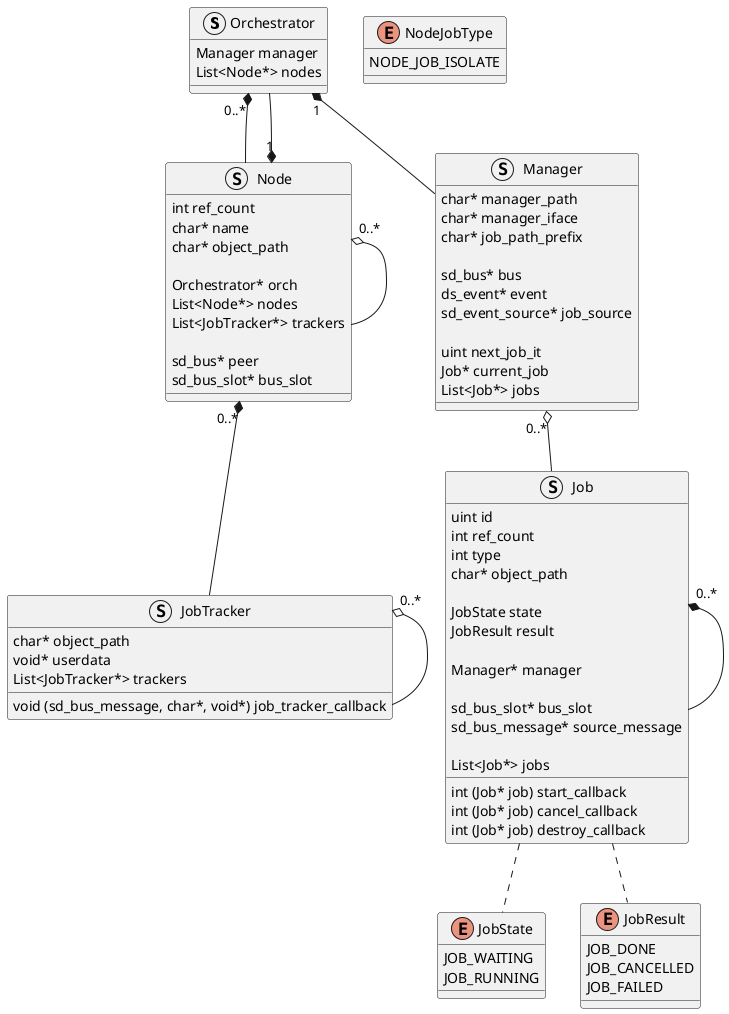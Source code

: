 @startuml orch-structs
struct Orchestrator{
   Manager manager
   List<Node*> nodes
}

struct Node{
   int ref_count
   char* name
   char* object_path

   Orchestrator* orch
   List<Node*> nodes
   List<JobTracker*> trackers

   sd_bus* peer
   sd_bus_slot* bus_slot
}

struct JobTracker {
   char* object_path
   void (sd_bus_message, char*, void*) job_tracker_callback
   void* userdata
   List<JobTracker*> trackers
}

struct Manager {
   char* manager_path
   char* manager_iface
   char* job_path_prefix

   sd_bus* bus
   ds_event* event
   sd_event_source* job_source

   uint next_job_it
   Job* current_job
   List<Job*> jobs
}

struct Job {
   uint id
   int ref_count
   int type
   char* object_path

   JobState state
   JobResult result
   
   Manager* manager
   
   sd_bus_slot* bus_slot
   sd_bus_message* source_message

   List<Job*> jobs
   
   int (Job* job) start_callback
   int (Job* job) cancel_callback
   int (Job* job) destroy_callback
}

enum JobState {
   JOB_WAITING
   JOB_RUNNING
}

enum JobResult {
   JOB_DONE
   JOB_CANCELLED
   JOB_FAILED
}

enum NodeJobType {
   NODE_JOB_ISOLATE
}


Orchestrator "0..*" *-- Node
Orchestrator --* "1" Node
Orchestrator "1" *-- Manager

Node "0..*" o-- Node
Node "0..*" *-- JobTracker

JobTracker "0..*" o-- JobTracker

Manager "0..*" o-- Job

Job .. JobState
Job .. JobResult
Job "0..*" *-- Job

@enduml
